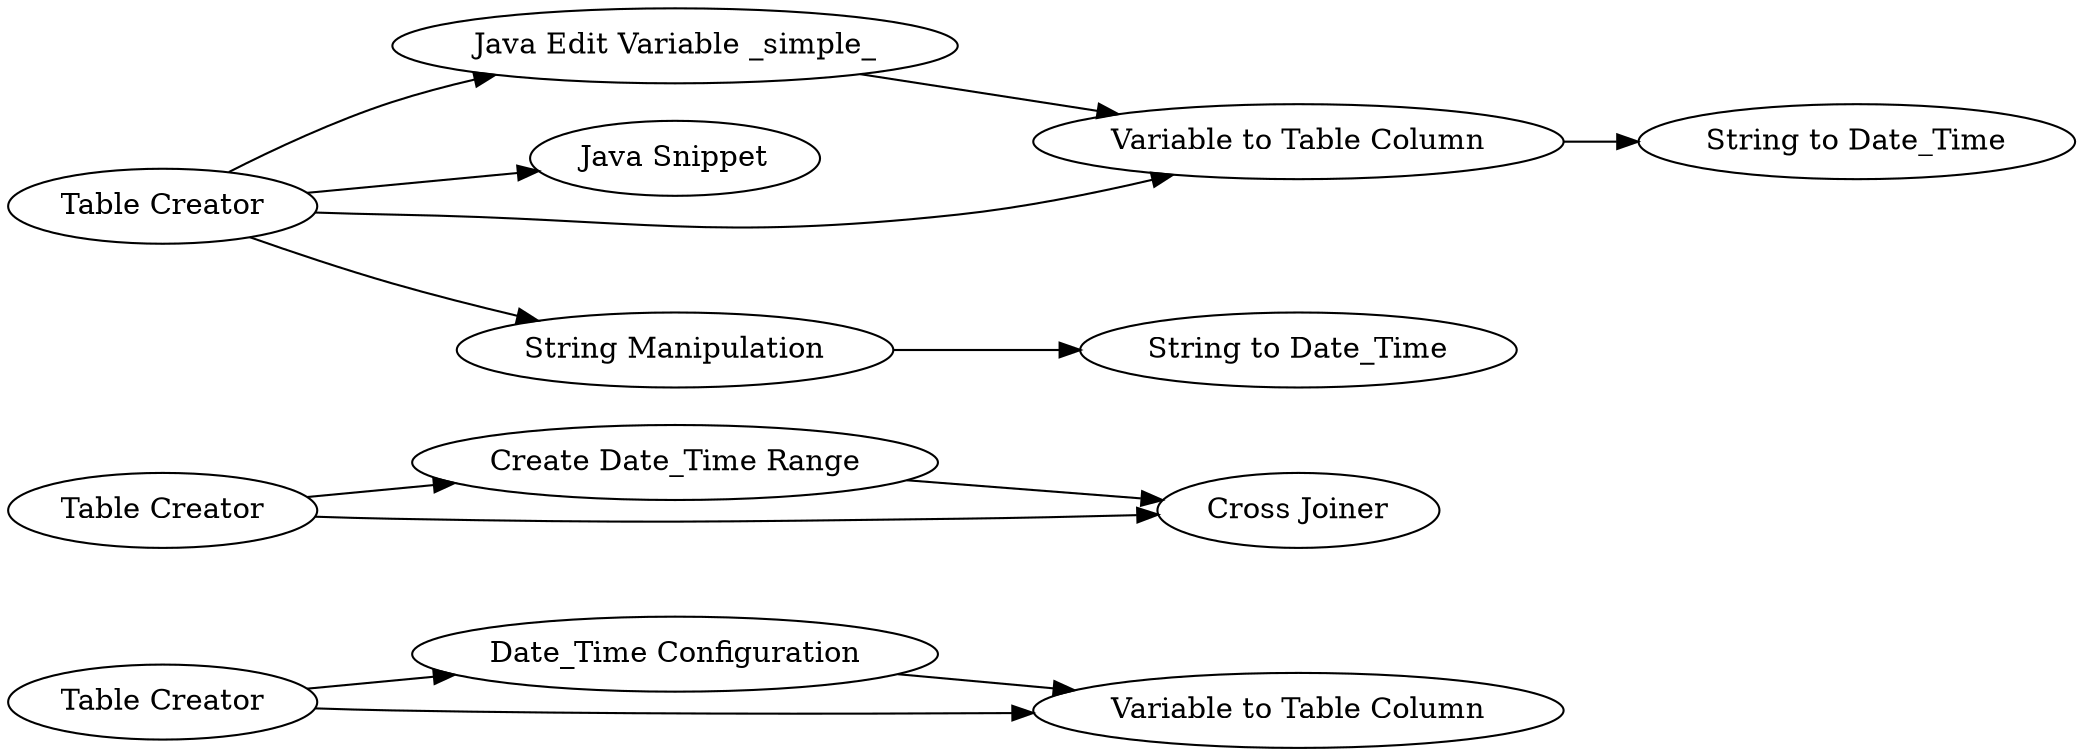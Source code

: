 digraph {
	1 [label="Table Creator"]
	3 [label="Date_Time Configuration"]
	4 [label="Variable to Table Column"]
	6 [label="Create Date_Time Range"]
	8 [label="Table Creator"]
	9 [label="Cross Joiner"]
	11 [label="Java Edit Variable _simple_"]
	12 [label="Java Snippet"]
	13 [label="Table Creator"]
	14 [label="String Manipulation"]
	15 [label="Variable to Table Column"]
	16 [label="String to Date_Time"]
	17 [label="String to Date_Time"]
	1 -> 4
	1 -> 3
	3 -> 4
	6 -> 9
	8 -> 9
	8 -> 6
	11 -> 15
	13 -> 12
	13 -> 14
	13 -> 11
	13 -> 15
	14 -> 16
	15 -> 17
	rankdir=LR
}
